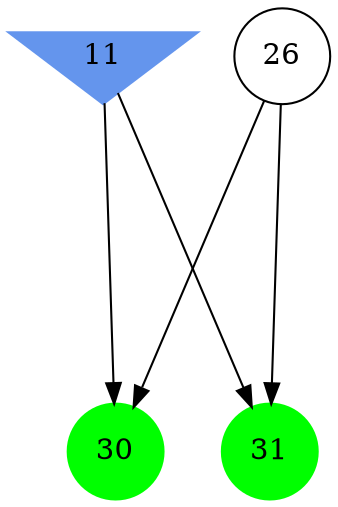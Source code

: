 digraph brain {
	ranksep=2.0;
	11 [shape=invtriangle,style=filled,color=cornflowerblue];
	26 [shape=circle,color=black];
	30 [shape=circle,style=filled,color=green];
	31 [shape=circle,style=filled,color=green];
	11	->	30;
	11	->	31;
	26	->	30;
	26	->	31;
	{ rank=same; 11; }
	{ rank=same; 26; }
	{ rank=same; 30; 31; }
}
